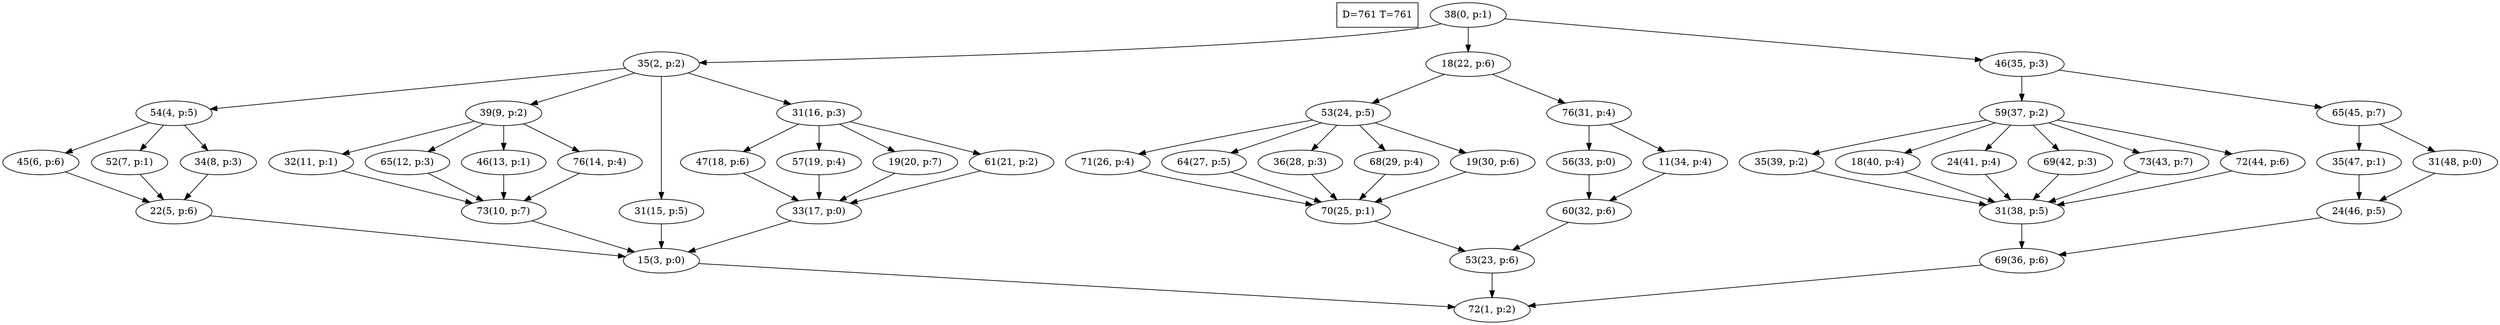digraph Task {
i [shape=box, label="D=761 T=761"]; 
0 [label="38(0, p:1)"];
1 [label="72(1, p:2)"];
2 [label="35(2, p:2)"];
3 [label="15(3, p:0)"];
4 [label="54(4, p:5)"];
5 [label="22(5, p:6)"];
6 [label="45(6, p:6)"];
7 [label="52(7, p:1)"];
8 [label="34(8, p:3)"];
9 [label="39(9, p:2)"];
10 [label="73(10, p:7)"];
11 [label="32(11, p:1)"];
12 [label="65(12, p:3)"];
13 [label="46(13, p:1)"];
14 [label="76(14, p:4)"];
15 [label="31(15, p:5)"];
16 [label="31(16, p:3)"];
17 [label="33(17, p:0)"];
18 [label="47(18, p:6)"];
19 [label="57(19, p:4)"];
20 [label="19(20, p:7)"];
21 [label="61(21, p:2)"];
22 [label="18(22, p:6)"];
23 [label="53(23, p:6)"];
24 [label="53(24, p:5)"];
25 [label="70(25, p:1)"];
26 [label="71(26, p:4)"];
27 [label="64(27, p:5)"];
28 [label="36(28, p:3)"];
29 [label="68(29, p:4)"];
30 [label="19(30, p:6)"];
31 [label="76(31, p:4)"];
32 [label="60(32, p:6)"];
33 [label="56(33, p:0)"];
34 [label="11(34, p:4)"];
35 [label="46(35, p:3)"];
36 [label="69(36, p:6)"];
37 [label="59(37, p:2)"];
38 [label="31(38, p:5)"];
39 [label="35(39, p:2)"];
40 [label="18(40, p:4)"];
41 [label="24(41, p:4)"];
42 [label="69(42, p:3)"];
43 [label="73(43, p:7)"];
44 [label="72(44, p:6)"];
45 [label="65(45, p:7)"];
46 [label="24(46, p:5)"];
47 [label="35(47, p:1)"];
48 [label="31(48, p:0)"];
0 -> 2;
0 -> 22;
0 -> 35;
2 -> 4;
2 -> 9;
2 -> 15;
2 -> 16;
3 -> 1;
4 -> 6;
4 -> 7;
4 -> 8;
5 -> 3;
6 -> 5;
7 -> 5;
8 -> 5;
9 -> 11;
9 -> 12;
9 -> 13;
9 -> 14;
10 -> 3;
11 -> 10;
12 -> 10;
13 -> 10;
14 -> 10;
15 -> 3;
16 -> 18;
16 -> 19;
16 -> 20;
16 -> 21;
17 -> 3;
18 -> 17;
19 -> 17;
20 -> 17;
21 -> 17;
22 -> 24;
22 -> 31;
23 -> 1;
24 -> 26;
24 -> 27;
24 -> 28;
24 -> 29;
24 -> 30;
25 -> 23;
26 -> 25;
27 -> 25;
28 -> 25;
29 -> 25;
30 -> 25;
31 -> 33;
31 -> 34;
32 -> 23;
33 -> 32;
34 -> 32;
35 -> 37;
35 -> 45;
36 -> 1;
37 -> 39;
37 -> 40;
37 -> 41;
37 -> 42;
37 -> 43;
37 -> 44;
38 -> 36;
39 -> 38;
40 -> 38;
41 -> 38;
42 -> 38;
43 -> 38;
44 -> 38;
45 -> 47;
45 -> 48;
46 -> 36;
47 -> 46;
48 -> 46;
}